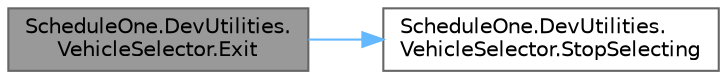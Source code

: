 digraph "ScheduleOne.DevUtilities.VehicleSelector.Exit"
{
 // LATEX_PDF_SIZE
  bgcolor="transparent";
  edge [fontname=Helvetica,fontsize=10,labelfontname=Helvetica,labelfontsize=10];
  node [fontname=Helvetica,fontsize=10,shape=box,height=0.2,width=0.4];
  rankdir="LR";
  Node1 [id="Node000001",label="ScheduleOne.DevUtilities.\lVehicleSelector.Exit",height=0.2,width=0.4,color="gray40", fillcolor="grey60", style="filled", fontcolor="black",tooltip=" "];
  Node1 -> Node2 [id="edge1_Node000001_Node000002",color="steelblue1",style="solid",tooltip=" "];
  Node2 [id="Node000002",label="ScheduleOne.DevUtilities.\lVehicleSelector.StopSelecting",height=0.2,width=0.4,color="grey40", fillcolor="white", style="filled",URL="$class_schedule_one_1_1_dev_utilities_1_1_vehicle_selector.html#ad4435a55f8461dd002cdf2eea05eb1a3",tooltip=" "];
}
